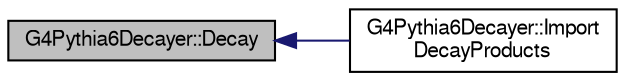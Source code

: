 digraph "G4Pythia6Decayer::Decay"
{
  bgcolor="transparent";
  edge [fontname="FreeSans",fontsize="10",labelfontname="FreeSans",labelfontsize="10"];
  node [fontname="FreeSans",fontsize="10",shape=record];
  rankdir="LR";
  Node1 [label="G4Pythia6Decayer::Decay",height=0.2,width=0.4,color="black", fillcolor="grey75", style="filled" fontcolor="black"];
  Node1 -> Node2 [dir="back",color="midnightblue",fontsize="10",style="solid",fontname="FreeSans"];
  Node2 [label="G4Pythia6Decayer::Import\lDecayProducts",height=0.2,width=0.4,color="black",URL="$d8/d46/classG4Pythia6Decayer.html#abfacb9324d1fbeb7ff32c0cbff78dfec"];
}
